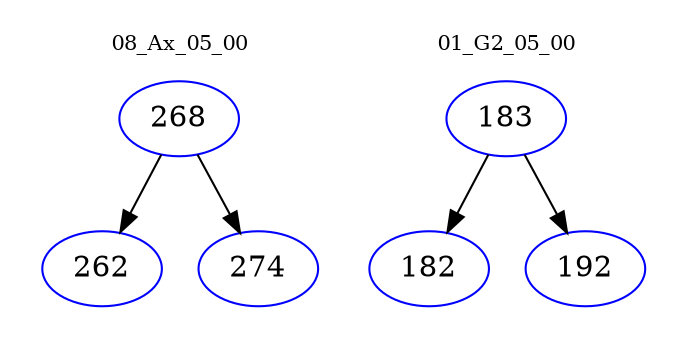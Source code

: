digraph{
subgraph cluster_0 {
color = white
label = "08_Ax_05_00";
fontsize=10;
T0_268 [label="268", color="blue"]
T0_268 -> T0_262 [color="black"]
T0_262 [label="262", color="blue"]
T0_268 -> T0_274 [color="black"]
T0_274 [label="274", color="blue"]
}
subgraph cluster_1 {
color = white
label = "01_G2_05_00";
fontsize=10;
T1_183 [label="183", color="blue"]
T1_183 -> T1_182 [color="black"]
T1_182 [label="182", color="blue"]
T1_183 -> T1_192 [color="black"]
T1_192 [label="192", color="blue"]
}
}
